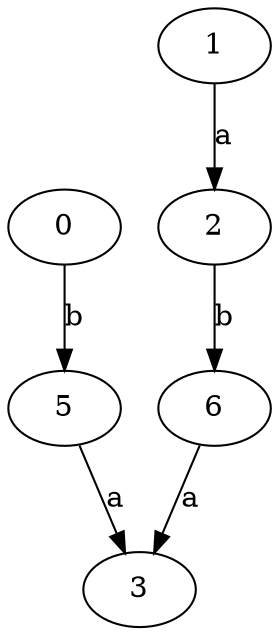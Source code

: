 strict digraph  {
2;
0;
3;
1;
5;
6;
2 -> 6  [label=b];
0 -> 5  [label=b];
1 -> 2  [label=a];
5 -> 3  [label=a];
6 -> 3  [label=a];
}
